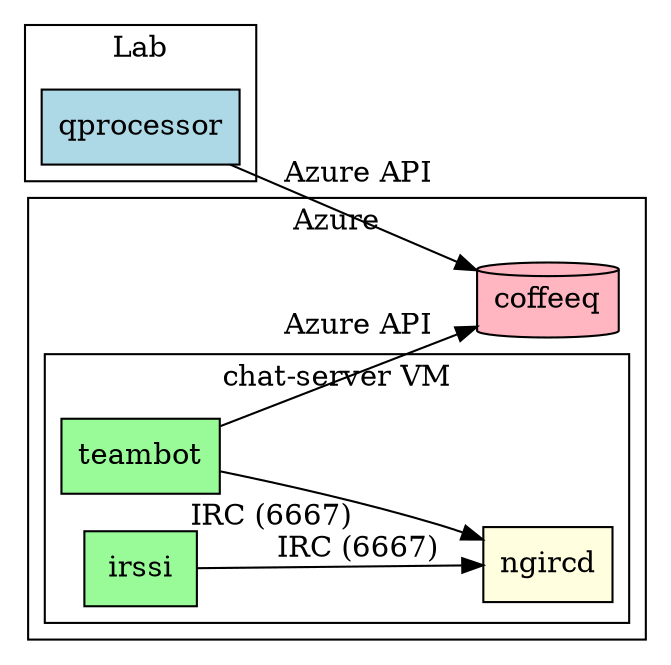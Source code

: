digraph G {

    rankdir=LR;

    node [ style=filled, shape=rectangle ];

    subgraph cluster_lab {
	label="Lab";

	subgraph lab_pc {
	    label="Lab PC";

	    qprocessor [ label="qprocessor", fillcolor=lightblue ];

	    
	}
    }

    subgraph cluster_azure {
	label="Azure";

	

	subgraph cluster_vm {
	    label="chat-server VM";

	    irssi [ label="irssi", fillcolor=palegreen ];
	    ngircd [ label="ngircd", fillcolor=lightyellow ];
		teambotdev [ label="teambot", fillcolor=palegreen ];
	}

	irssi -> ngircd [ label="IRC (6667)"];
	coffeeq [ label="coffeeq", shape=cylinder, fillcolor=lightpink ];
	teambotdev -> ngircd [xlabel="IRC (6667)"];
	
    }

	qprocessor -> coffeeq [label="Azure API"] ;
    
    teambotdev -> coffeeq [label="Azure API"];
    
}

